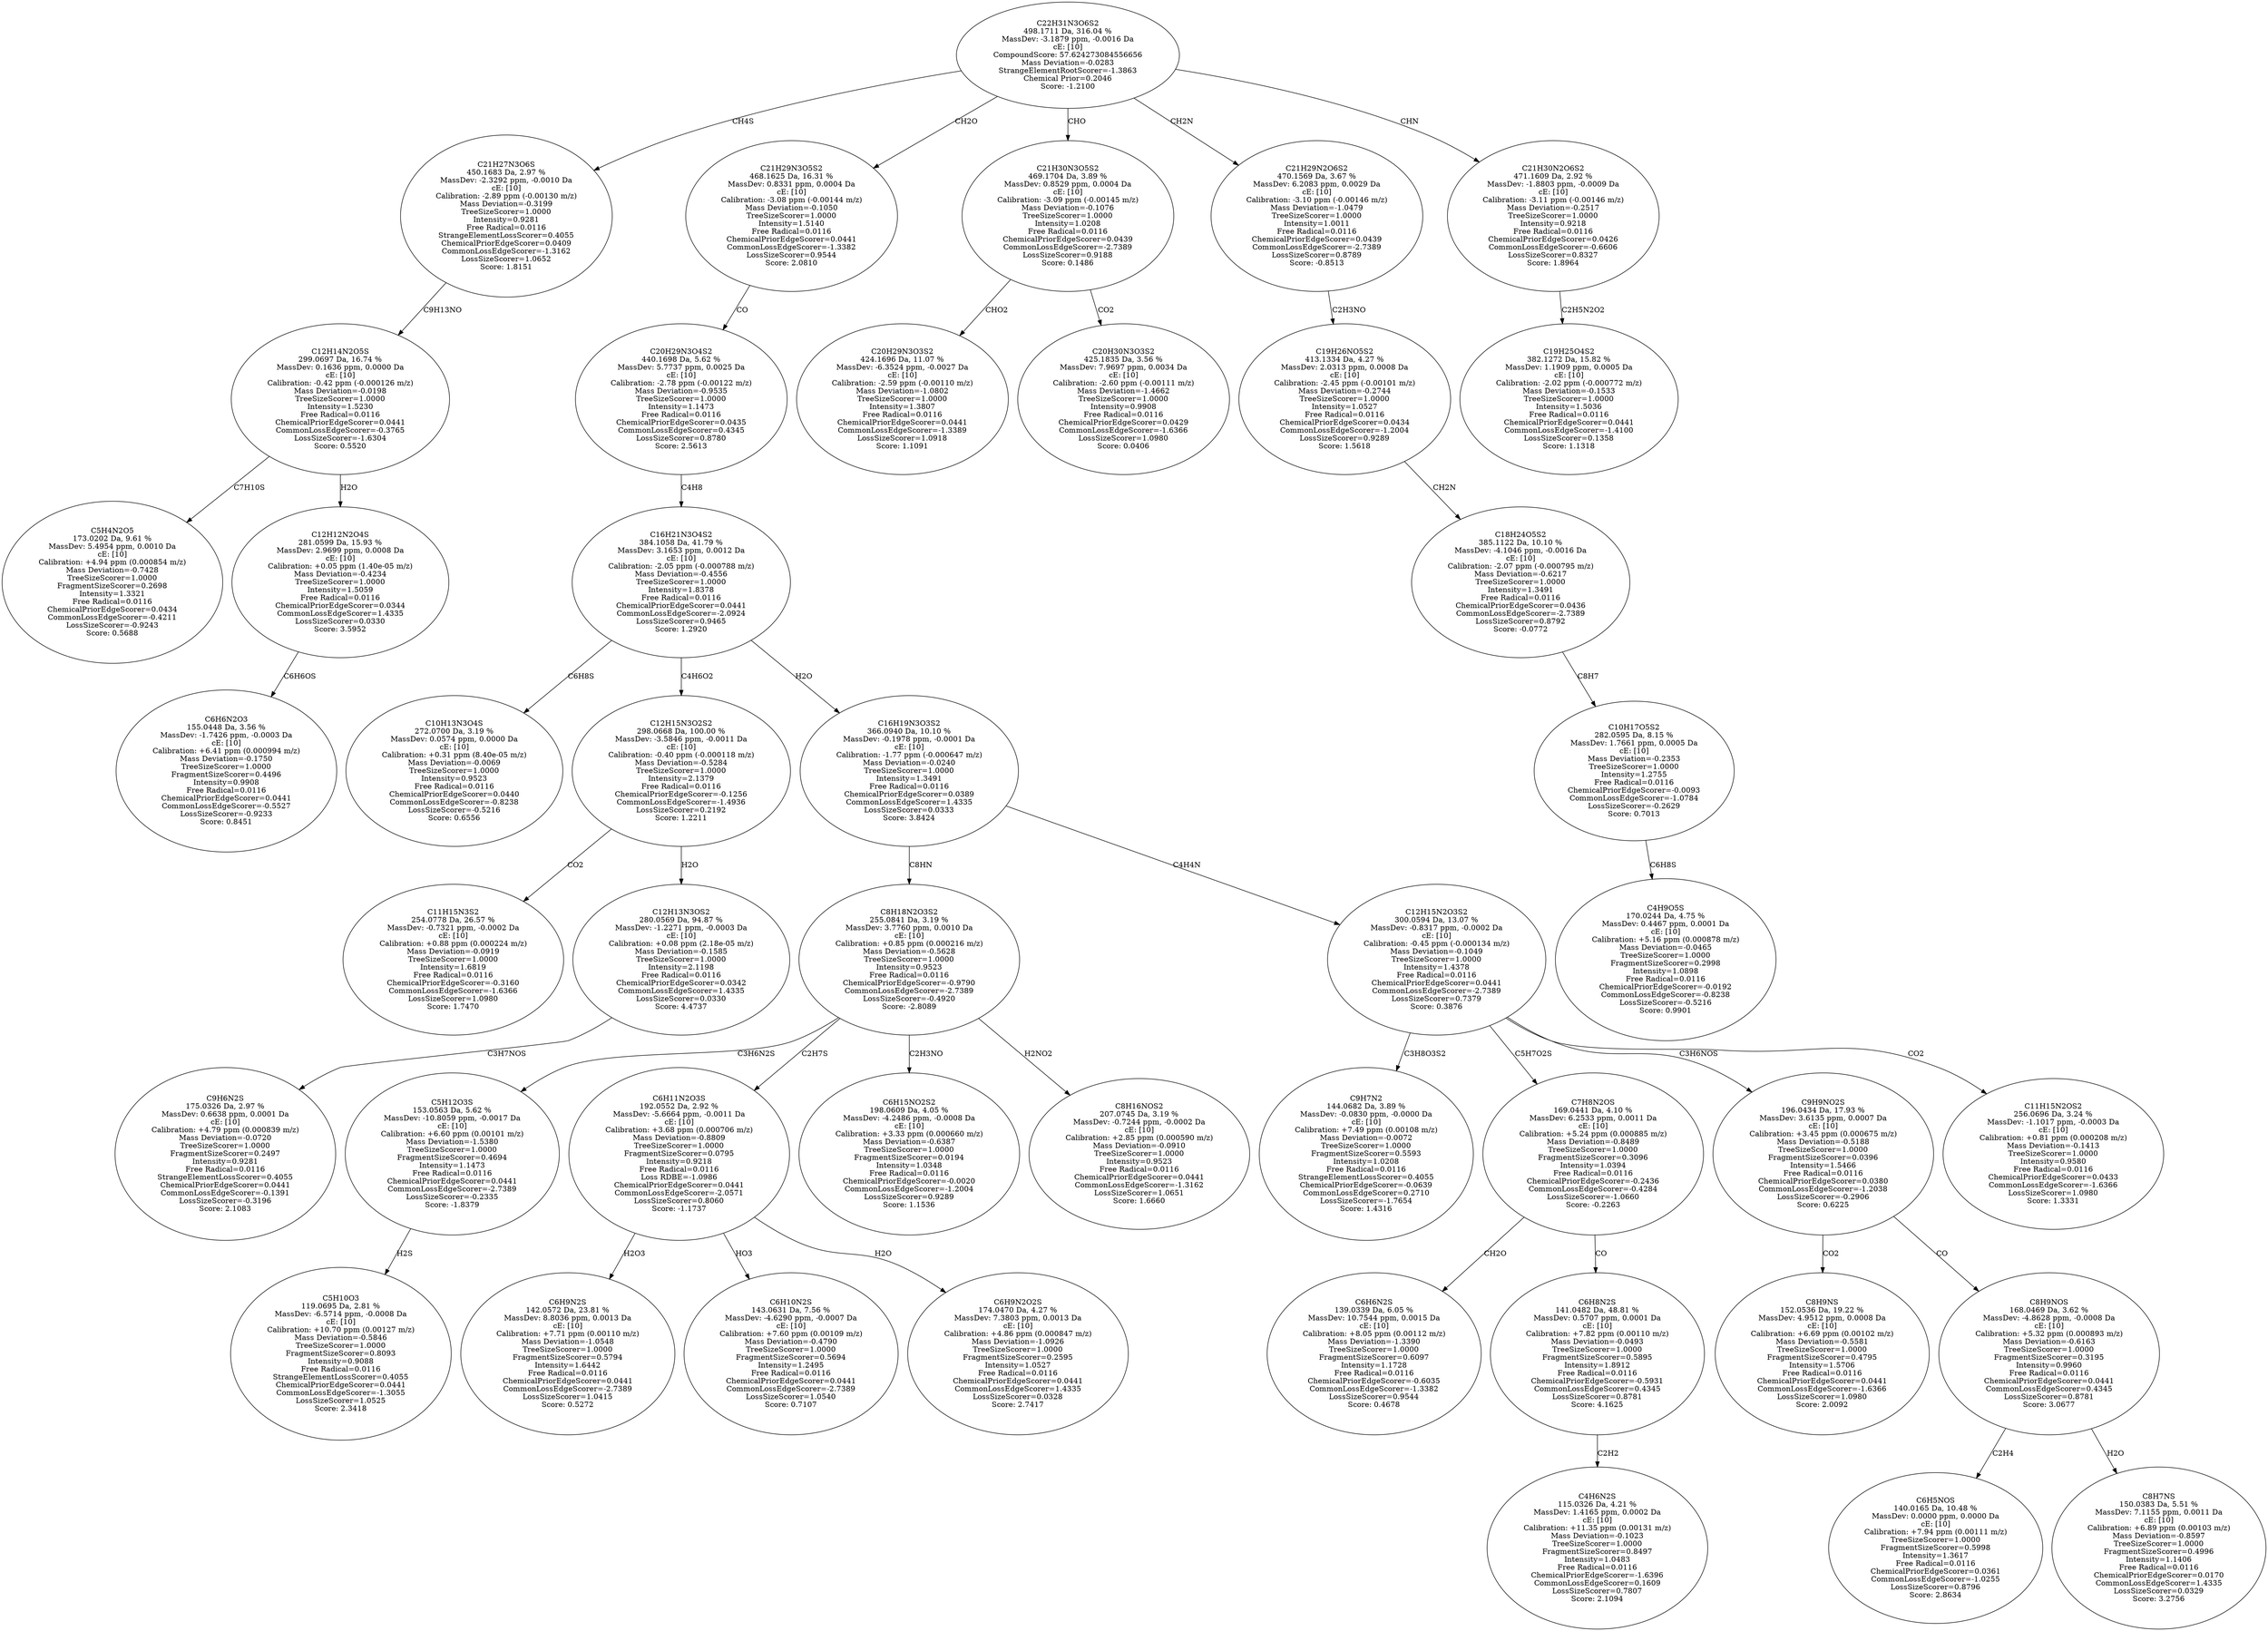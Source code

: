 strict digraph {
v1 [label="C5H4N2O5\n173.0202 Da, 9.61 %\nMassDev: 5.4954 ppm, 0.0010 Da\ncE: [10]\nCalibration: +4.94 ppm (0.000854 m/z)\nMass Deviation=-0.7428\nTreeSizeScorer=1.0000\nFragmentSizeScorer=0.2698\nIntensity=1.3321\nFree Radical=0.0116\nChemicalPriorEdgeScorer=0.0434\nCommonLossEdgeScorer=-0.4211\nLossSizeScorer=-0.9243\nScore: 0.5688"];
v2 [label="C6H6N2O3\n155.0448 Da, 3.56 %\nMassDev: -1.7426 ppm, -0.0003 Da\ncE: [10]\nCalibration: +6.41 ppm (0.000994 m/z)\nMass Deviation=-0.1750\nTreeSizeScorer=1.0000\nFragmentSizeScorer=0.4496\nIntensity=0.9908\nFree Radical=0.0116\nChemicalPriorEdgeScorer=0.0441\nCommonLossEdgeScorer=-0.5527\nLossSizeScorer=-0.9233\nScore: 0.8451"];
v3 [label="C12H12N2O4S\n281.0599 Da, 15.93 %\nMassDev: 2.9699 ppm, 0.0008 Da\ncE: [10]\nCalibration: +0.05 ppm (1.40e-05 m/z)\nMass Deviation=-0.4234\nTreeSizeScorer=1.0000\nIntensity=1.5059\nFree Radical=0.0116\nChemicalPriorEdgeScorer=0.0344\nCommonLossEdgeScorer=1.4335\nLossSizeScorer=0.0330\nScore: 3.5952"];
v4 [label="C12H14N2O5S\n299.0697 Da, 16.74 %\nMassDev: 0.1636 ppm, 0.0000 Da\ncE: [10]\nCalibration: -0.42 ppm (-0.000126 m/z)\nMass Deviation=-0.0198\nTreeSizeScorer=1.0000\nIntensity=1.5230\nFree Radical=0.0116\nChemicalPriorEdgeScorer=0.0441\nCommonLossEdgeScorer=-0.3765\nLossSizeScorer=-1.6304\nScore: 0.5520"];
v5 [label="C21H27N3O6S\n450.1683 Da, 2.97 %\nMassDev: -2.3292 ppm, -0.0010 Da\ncE: [10]\nCalibration: -2.89 ppm (-0.00130 m/z)\nMass Deviation=-0.3199\nTreeSizeScorer=1.0000\nIntensity=0.9281\nFree Radical=0.0116\nStrangeElementLossScorer=0.4055\nChemicalPriorEdgeScorer=0.0409\nCommonLossEdgeScorer=-1.3162\nLossSizeScorer=1.0652\nScore: 1.8151"];
v6 [label="C10H13N3O4S\n272.0700 Da, 3.19 %\nMassDev: 0.0574 ppm, 0.0000 Da\ncE: [10]\nCalibration: +0.31 ppm (8.40e-05 m/z)\nMass Deviation=-0.0069\nTreeSizeScorer=1.0000\nIntensity=0.9523\nFree Radical=0.0116\nChemicalPriorEdgeScorer=0.0440\nCommonLossEdgeScorer=-0.8238\nLossSizeScorer=-0.5216\nScore: 0.6556"];
v7 [label="C11H15N3S2\n254.0778 Da, 26.57 %\nMassDev: -0.7321 ppm, -0.0002 Da\ncE: [10]\nCalibration: +0.88 ppm (0.000224 m/z)\nMass Deviation=-0.0919\nTreeSizeScorer=1.0000\nIntensity=1.6819\nFree Radical=0.0116\nChemicalPriorEdgeScorer=-0.3160\nCommonLossEdgeScorer=-1.6366\nLossSizeScorer=1.0980\nScore: 1.7470"];
v8 [label="C9H6N2S\n175.0326 Da, 2.97 %\nMassDev: 0.6638 ppm, 0.0001 Da\ncE: [10]\nCalibration: +4.79 ppm (0.000839 m/z)\nMass Deviation=-0.0720\nTreeSizeScorer=1.0000\nFragmentSizeScorer=0.2497\nIntensity=0.9281\nFree Radical=0.0116\nStrangeElementLossScorer=0.4055\nChemicalPriorEdgeScorer=0.0441\nCommonLossEdgeScorer=-0.1391\nLossSizeScorer=-0.3196\nScore: 2.1083"];
v9 [label="C12H13N3OS2\n280.0569 Da, 94.87 %\nMassDev: -1.2271 ppm, -0.0003 Da\ncE: [10]\nCalibration: +0.08 ppm (2.18e-05 m/z)\nMass Deviation=-0.1585\nTreeSizeScorer=1.0000\nIntensity=2.1198\nFree Radical=0.0116\nChemicalPriorEdgeScorer=0.0342\nCommonLossEdgeScorer=1.4335\nLossSizeScorer=0.0330\nScore: 4.4737"];
v10 [label="C12H15N3O2S2\n298.0668 Da, 100.00 %\nMassDev: -3.5846 ppm, -0.0011 Da\ncE: [10]\nCalibration: -0.40 ppm (-0.000118 m/z)\nMass Deviation=-0.5284\nTreeSizeScorer=1.0000\nIntensity=2.1379\nFree Radical=0.0116\nChemicalPriorEdgeScorer=-0.1256\nCommonLossEdgeScorer=-1.4936\nLossSizeScorer=0.2192\nScore: 1.2211"];
v11 [label="C5H10O3\n119.0695 Da, 2.81 %\nMassDev: -6.5714 ppm, -0.0008 Da\ncE: [10]\nCalibration: +10.70 ppm (0.00127 m/z)\nMass Deviation=-0.5846\nTreeSizeScorer=1.0000\nFragmentSizeScorer=0.8093\nIntensity=0.9088\nFree Radical=0.0116\nStrangeElementLossScorer=0.4055\nChemicalPriorEdgeScorer=0.0441\nCommonLossEdgeScorer=-1.3055\nLossSizeScorer=1.0525\nScore: 2.3418"];
v12 [label="C5H12O3S\n153.0563 Da, 5.62 %\nMassDev: -10.8059 ppm, -0.0017 Da\ncE: [10]\nCalibration: +6.60 ppm (0.00101 m/z)\nMass Deviation=-1.5380\nTreeSizeScorer=1.0000\nFragmentSizeScorer=0.4694\nIntensity=1.1473\nFree Radical=0.0116\nChemicalPriorEdgeScorer=0.0441\nCommonLossEdgeScorer=-2.7389\nLossSizeScorer=-0.2335\nScore: -1.8379"];
v13 [label="C6H9N2S\n142.0572 Da, 23.81 %\nMassDev: 8.8036 ppm, 0.0013 Da\ncE: [10]\nCalibration: +7.71 ppm (0.00110 m/z)\nMass Deviation=-1.0548\nTreeSizeScorer=1.0000\nFragmentSizeScorer=0.5794\nIntensity=1.6442\nFree Radical=0.0116\nChemicalPriorEdgeScorer=0.0441\nCommonLossEdgeScorer=-2.7389\nLossSizeScorer=1.0415\nScore: 0.5272"];
v14 [label="C6H10N2S\n143.0631 Da, 7.56 %\nMassDev: -4.6290 ppm, -0.0007 Da\ncE: [10]\nCalibration: +7.60 ppm (0.00109 m/z)\nMass Deviation=-0.4790\nTreeSizeScorer=1.0000\nFragmentSizeScorer=0.5694\nIntensity=1.2495\nFree Radical=0.0116\nChemicalPriorEdgeScorer=0.0441\nCommonLossEdgeScorer=-2.7389\nLossSizeScorer=1.0540\nScore: 0.7107"];
v15 [label="C6H9N2O2S\n174.0470 Da, 4.27 %\nMassDev: 7.3803 ppm, 0.0013 Da\ncE: [10]\nCalibration: +4.86 ppm (0.000847 m/z)\nMass Deviation=-1.0926\nTreeSizeScorer=1.0000\nFragmentSizeScorer=0.2595\nIntensity=1.0527\nFree Radical=0.0116\nChemicalPriorEdgeScorer=0.0441\nCommonLossEdgeScorer=1.4335\nLossSizeScorer=0.0328\nScore: 2.7417"];
v16 [label="C6H11N2O3S\n192.0552 Da, 2.92 %\nMassDev: -5.6664 ppm, -0.0011 Da\ncE: [10]\nCalibration: +3.68 ppm (0.000706 m/z)\nMass Deviation=-0.8809\nTreeSizeScorer=1.0000\nFragmentSizeScorer=0.0795\nIntensity=0.9218\nFree Radical=0.0116\nLoss RDBE=-1.0986\nChemicalPriorEdgeScorer=0.0441\nCommonLossEdgeScorer=-2.0571\nLossSizeScorer=0.8060\nScore: -1.1737"];
v17 [label="C6H15NO2S2\n198.0609 Da, 4.05 %\nMassDev: -4.2486 ppm, -0.0008 Da\ncE: [10]\nCalibration: +3.33 ppm (0.000660 m/z)\nMass Deviation=-0.6387\nTreeSizeScorer=1.0000\nFragmentSizeScorer=0.0194\nIntensity=1.0348\nFree Radical=0.0116\nChemicalPriorEdgeScorer=-0.0020\nCommonLossEdgeScorer=-1.2004\nLossSizeScorer=0.9289\nScore: 1.1536"];
v18 [label="C8H16NOS2\n207.0745 Da, 3.19 %\nMassDev: -0.7244 ppm, -0.0002 Da\ncE: [10]\nCalibration: +2.85 ppm (0.000590 m/z)\nMass Deviation=-0.0910\nTreeSizeScorer=1.0000\nIntensity=0.9523\nFree Radical=0.0116\nChemicalPriorEdgeScorer=0.0441\nCommonLossEdgeScorer=-1.3162\nLossSizeScorer=1.0651\nScore: 1.6660"];
v19 [label="C8H18N2O3S2\n255.0841 Da, 3.19 %\nMassDev: 3.7760 ppm, 0.0010 Da\ncE: [10]\nCalibration: +0.85 ppm (0.000216 m/z)\nMass Deviation=-0.5628\nTreeSizeScorer=1.0000\nIntensity=0.9523\nFree Radical=0.0116\nChemicalPriorEdgeScorer=-0.9790\nCommonLossEdgeScorer=-2.7389\nLossSizeScorer=-0.4920\nScore: -2.8089"];
v20 [label="C9H7N2\n144.0682 Da, 3.89 %\nMassDev: -0.0830 ppm, -0.0000 Da\ncE: [10]\nCalibration: +7.49 ppm (0.00108 m/z)\nMass Deviation=-0.0072\nTreeSizeScorer=1.0000\nFragmentSizeScorer=0.5593\nIntensity=1.0208\nFree Radical=0.0116\nStrangeElementLossScorer=0.4055\nChemicalPriorEdgeScorer=-0.0639\nCommonLossEdgeScorer=0.2710\nLossSizeScorer=-1.7654\nScore: 1.4316"];
v21 [label="C6H6N2S\n139.0339 Da, 6.05 %\nMassDev: 10.7544 ppm, 0.0015 Da\ncE: [10]\nCalibration: +8.05 ppm (0.00112 m/z)\nMass Deviation=-1.3390\nTreeSizeScorer=1.0000\nFragmentSizeScorer=0.6097\nIntensity=1.1728\nFree Radical=0.0116\nChemicalPriorEdgeScorer=-0.6035\nCommonLossEdgeScorer=-1.3382\nLossSizeScorer=0.9544\nScore: 0.4678"];
v22 [label="C4H6N2S\n115.0326 Da, 4.21 %\nMassDev: 1.4165 ppm, 0.0002 Da\ncE: [10]\nCalibration: +11.35 ppm (0.00131 m/z)\nMass Deviation=-0.1023\nTreeSizeScorer=1.0000\nFragmentSizeScorer=0.8497\nIntensity=1.0483\nFree Radical=0.0116\nChemicalPriorEdgeScorer=-1.6396\nCommonLossEdgeScorer=0.1609\nLossSizeScorer=0.7807\nScore: 2.1094"];
v23 [label="C6H8N2S\n141.0482 Da, 48.81 %\nMassDev: 0.5707 ppm, 0.0001 Da\ncE: [10]\nCalibration: +7.82 ppm (0.00110 m/z)\nMass Deviation=-0.0493\nTreeSizeScorer=1.0000\nFragmentSizeScorer=0.5895\nIntensity=1.8912\nFree Radical=0.0116\nChemicalPriorEdgeScorer=-0.5931\nCommonLossEdgeScorer=0.4345\nLossSizeScorer=0.8781\nScore: 4.1625"];
v24 [label="C7H8N2OS\n169.0441 Da, 4.10 %\nMassDev: 6.2533 ppm, 0.0011 Da\ncE: [10]\nCalibration: +5.24 ppm (0.000885 m/z)\nMass Deviation=-0.8489\nTreeSizeScorer=1.0000\nFragmentSizeScorer=0.3096\nIntensity=1.0394\nFree Radical=0.0116\nChemicalPriorEdgeScorer=-0.2436\nCommonLossEdgeScorer=-0.4284\nLossSizeScorer=-1.0660\nScore: -0.2263"];
v25 [label="C8H9NS\n152.0536 Da, 19.22 %\nMassDev: 4.9512 ppm, 0.0008 Da\ncE: [10]\nCalibration: +6.69 ppm (0.00102 m/z)\nMass Deviation=-0.5581\nTreeSizeScorer=1.0000\nFragmentSizeScorer=0.4795\nIntensity=1.5706\nFree Radical=0.0116\nChemicalPriorEdgeScorer=0.0441\nCommonLossEdgeScorer=-1.6366\nLossSizeScorer=1.0980\nScore: 2.0092"];
v26 [label="C6H5NOS\n140.0165 Da, 10.48 %\nMassDev: 0.0000 ppm, 0.0000 Da\ncE: [10]\nCalibration: +7.94 ppm (0.00111 m/z)\nTreeSizeScorer=1.0000\nFragmentSizeScorer=0.5998\nIntensity=1.3617\nFree Radical=0.0116\nChemicalPriorEdgeScorer=0.0361\nCommonLossEdgeScorer=-1.0255\nLossSizeScorer=0.8796\nScore: 2.8634"];
v27 [label="C8H7NS\n150.0383 Da, 5.51 %\nMassDev: 7.1155 ppm, 0.0011 Da\ncE: [10]\nCalibration: +6.89 ppm (0.00103 m/z)\nMass Deviation=-0.8597\nTreeSizeScorer=1.0000\nFragmentSizeScorer=0.4996\nIntensity=1.1406\nFree Radical=0.0116\nChemicalPriorEdgeScorer=0.0170\nCommonLossEdgeScorer=1.4335\nLossSizeScorer=0.0329\nScore: 3.2756"];
v28 [label="C8H9NOS\n168.0469 Da, 3.62 %\nMassDev: -4.8628 ppm, -0.0008 Da\ncE: [10]\nCalibration: +5.32 ppm (0.000893 m/z)\nMass Deviation=-0.6163\nTreeSizeScorer=1.0000\nFragmentSizeScorer=0.3195\nIntensity=0.9960\nFree Radical=0.0116\nChemicalPriorEdgeScorer=0.0441\nCommonLossEdgeScorer=0.4345\nLossSizeScorer=0.8781\nScore: 3.0677"];
v29 [label="C9H9NO2S\n196.0434 Da, 17.93 %\nMassDev: 3.6135 ppm, 0.0007 Da\ncE: [10]\nCalibration: +3.45 ppm (0.000675 m/z)\nMass Deviation=-0.5188\nTreeSizeScorer=1.0000\nFragmentSizeScorer=0.0396\nIntensity=1.5466\nFree Radical=0.0116\nChemicalPriorEdgeScorer=0.0380\nCommonLossEdgeScorer=-1.2038\nLossSizeScorer=-0.2906\nScore: 0.6225"];
v30 [label="C11H15N2OS2\n256.0696 Da, 3.24 %\nMassDev: -1.1017 ppm, -0.0003 Da\ncE: [10]\nCalibration: +0.81 ppm (0.000208 m/z)\nMass Deviation=-0.1413\nTreeSizeScorer=1.0000\nIntensity=0.9580\nFree Radical=0.0116\nChemicalPriorEdgeScorer=0.0433\nCommonLossEdgeScorer=-1.6366\nLossSizeScorer=1.0980\nScore: 1.3331"];
v31 [label="C12H15N2O3S2\n300.0594 Da, 13.07 %\nMassDev: -0.8317 ppm, -0.0002 Da\ncE: [10]\nCalibration: -0.45 ppm (-0.000134 m/z)\nMass Deviation=-0.1049\nTreeSizeScorer=1.0000\nIntensity=1.4378\nFree Radical=0.0116\nChemicalPriorEdgeScorer=0.0441\nCommonLossEdgeScorer=-2.7389\nLossSizeScorer=0.7379\nScore: 0.3876"];
v32 [label="C16H19N3O3S2\n366.0940 Da, 10.10 %\nMassDev: -0.1978 ppm, -0.0001 Da\ncE: [10]\nCalibration: -1.77 ppm (-0.000647 m/z)\nMass Deviation=-0.0240\nTreeSizeScorer=1.0000\nIntensity=1.3491\nFree Radical=0.0116\nChemicalPriorEdgeScorer=0.0389\nCommonLossEdgeScorer=1.4335\nLossSizeScorer=0.0333\nScore: 3.8424"];
v33 [label="C16H21N3O4S2\n384.1058 Da, 41.79 %\nMassDev: 3.1653 ppm, 0.0012 Da\ncE: [10]\nCalibration: -2.05 ppm (-0.000788 m/z)\nMass Deviation=-0.4556\nTreeSizeScorer=1.0000\nIntensity=1.8378\nFree Radical=0.0116\nChemicalPriorEdgeScorer=0.0441\nCommonLossEdgeScorer=-2.0924\nLossSizeScorer=0.9465\nScore: 1.2920"];
v34 [label="C20H29N3O4S2\n440.1698 Da, 5.62 %\nMassDev: 5.7737 ppm, 0.0025 Da\ncE: [10]\nCalibration: -2.78 ppm (-0.00122 m/z)\nMass Deviation=-0.9535\nTreeSizeScorer=1.0000\nIntensity=1.1473\nFree Radical=0.0116\nChemicalPriorEdgeScorer=0.0435\nCommonLossEdgeScorer=0.4345\nLossSizeScorer=0.8780\nScore: 2.5613"];
v35 [label="C21H29N3O5S2\n468.1625 Da, 16.31 %\nMassDev: 0.8331 ppm, 0.0004 Da\ncE: [10]\nCalibration: -3.08 ppm (-0.00144 m/z)\nMass Deviation=-0.1050\nTreeSizeScorer=1.0000\nIntensity=1.5140\nFree Radical=0.0116\nChemicalPriorEdgeScorer=0.0441\nCommonLossEdgeScorer=-1.3382\nLossSizeScorer=0.9544\nScore: 2.0810"];
v36 [label="C20H29N3O3S2\n424.1696 Da, 11.07 %\nMassDev: -6.3524 ppm, -0.0027 Da\ncE: [10]\nCalibration: -2.59 ppm (-0.00110 m/z)\nMass Deviation=-1.0802\nTreeSizeScorer=1.0000\nIntensity=1.3807\nFree Radical=0.0116\nChemicalPriorEdgeScorer=0.0441\nCommonLossEdgeScorer=-1.3389\nLossSizeScorer=1.0918\nScore: 1.1091"];
v37 [label="C20H30N3O3S2\n425.1835 Da, 3.56 %\nMassDev: 7.9697 ppm, 0.0034 Da\ncE: [10]\nCalibration: -2.60 ppm (-0.00111 m/z)\nMass Deviation=-1.4662\nTreeSizeScorer=1.0000\nIntensity=0.9908\nFree Radical=0.0116\nChemicalPriorEdgeScorer=0.0429\nCommonLossEdgeScorer=-1.6366\nLossSizeScorer=1.0980\nScore: 0.0406"];
v38 [label="C21H30N3O5S2\n469.1704 Da, 3.89 %\nMassDev: 0.8529 ppm, 0.0004 Da\ncE: [10]\nCalibration: -3.09 ppm (-0.00145 m/z)\nMass Deviation=-0.1076\nTreeSizeScorer=1.0000\nIntensity=1.0208\nFree Radical=0.0116\nChemicalPriorEdgeScorer=0.0439\nCommonLossEdgeScorer=-2.7389\nLossSizeScorer=0.9188\nScore: 0.1486"];
v39 [label="C4H9O5S\n170.0244 Da, 4.75 %\nMassDev: 0.4467 ppm, 0.0001 Da\ncE: [10]\nCalibration: +5.16 ppm (0.000878 m/z)\nMass Deviation=-0.0465\nTreeSizeScorer=1.0000\nFragmentSizeScorer=0.2998\nIntensity=1.0898\nFree Radical=0.0116\nChemicalPriorEdgeScorer=-0.0192\nCommonLossEdgeScorer=-0.8238\nLossSizeScorer=-0.5216\nScore: 0.9901"];
v40 [label="C10H17O5S2\n282.0595 Da, 8.15 %\nMassDev: 1.7661 ppm, 0.0005 Da\ncE: [10]\nMass Deviation=-0.2353\nTreeSizeScorer=1.0000\nIntensity=1.2755\nFree Radical=0.0116\nChemicalPriorEdgeScorer=-0.0093\nCommonLossEdgeScorer=-1.0784\nLossSizeScorer=-0.2629\nScore: 0.7013"];
v41 [label="C18H24O5S2\n385.1122 Da, 10.10 %\nMassDev: -4.1046 ppm, -0.0016 Da\ncE: [10]\nCalibration: -2.07 ppm (-0.000795 m/z)\nMass Deviation=-0.6217\nTreeSizeScorer=1.0000\nIntensity=1.3491\nFree Radical=0.0116\nChemicalPriorEdgeScorer=0.0436\nCommonLossEdgeScorer=-2.7389\nLossSizeScorer=0.8792\nScore: -0.0772"];
v42 [label="C19H26NO5S2\n413.1334 Da, 4.27 %\nMassDev: 2.0313 ppm, 0.0008 Da\ncE: [10]\nCalibration: -2.45 ppm (-0.00101 m/z)\nMass Deviation=-0.2744\nTreeSizeScorer=1.0000\nIntensity=1.0527\nFree Radical=0.0116\nChemicalPriorEdgeScorer=0.0434\nCommonLossEdgeScorer=-1.2004\nLossSizeScorer=0.9289\nScore: 1.5618"];
v43 [label="C21H29N2O6S2\n470.1569 Da, 3.67 %\nMassDev: 6.2083 ppm, 0.0029 Da\ncE: [10]\nCalibration: -3.10 ppm (-0.00146 m/z)\nMass Deviation=-1.0479\nTreeSizeScorer=1.0000\nIntensity=1.0011\nFree Radical=0.0116\nChemicalPriorEdgeScorer=0.0439\nCommonLossEdgeScorer=-2.7389\nLossSizeScorer=0.8789\nScore: -0.8513"];
v44 [label="C19H25O4S2\n382.1272 Da, 15.82 %\nMassDev: 1.1909 ppm, 0.0005 Da\ncE: [10]\nCalibration: -2.02 ppm (-0.000772 m/z)\nMass Deviation=-0.1533\nTreeSizeScorer=1.0000\nIntensity=1.5036\nFree Radical=0.0116\nChemicalPriorEdgeScorer=0.0441\nCommonLossEdgeScorer=-1.4100\nLossSizeScorer=0.1358\nScore: 1.1318"];
v45 [label="C21H30N2O6S2\n471.1609 Da, 2.92 %\nMassDev: -1.8803 ppm, -0.0009 Da\ncE: [10]\nCalibration: -3.11 ppm (-0.00146 m/z)\nMass Deviation=-0.2517\nTreeSizeScorer=1.0000\nIntensity=0.9218\nFree Radical=0.0116\nChemicalPriorEdgeScorer=0.0426\nCommonLossEdgeScorer=-0.6606\nLossSizeScorer=0.8327\nScore: 1.8964"];
v46 [label="C22H31N3O6S2\n498.1711 Da, 316.04 %\nMassDev: -3.1879 ppm, -0.0016 Da\ncE: [10]\nCompoundScore: 57.624273084556656\nMass Deviation=-0.0283\nStrangeElementRootScorer=-1.3863\nChemical Prior=0.2046\nScore: -1.2100"];
v4 -> v1 [label="C7H10S"];
v3 -> v2 [label="C6H6OS"];
v4 -> v3 [label="H2O"];
v5 -> v4 [label="C9H13NO"];
v46 -> v5 [label="CH4S"];
v33 -> v6 [label="C6H8S"];
v10 -> v7 [label="CO2"];
v9 -> v8 [label="C3H7NOS"];
v10 -> v9 [label="H2O"];
v33 -> v10 [label="C4H6O2"];
v12 -> v11 [label="H2S"];
v19 -> v12 [label="C3H6N2S"];
v16 -> v13 [label="H2O3"];
v16 -> v14 [label="HO3"];
v16 -> v15 [label="H2O"];
v19 -> v16 [label="C2H7S"];
v19 -> v17 [label="C2H3NO"];
v19 -> v18 [label="H2NO2"];
v32 -> v19 [label="C8HN"];
v31 -> v20 [label="C3H8O3S2"];
v24 -> v21 [label="CH2O"];
v23 -> v22 [label="C2H2"];
v24 -> v23 [label="CO"];
v31 -> v24 [label="C5H7O2S"];
v29 -> v25 [label="CO2"];
v28 -> v26 [label="C2H4"];
v28 -> v27 [label="H2O"];
v29 -> v28 [label="CO"];
v31 -> v29 [label="C3H6NOS"];
v31 -> v30 [label="CO2"];
v32 -> v31 [label="C4H4N"];
v33 -> v32 [label="H2O"];
v34 -> v33 [label="C4H8"];
v35 -> v34 [label="CO"];
v46 -> v35 [label="CH2O"];
v38 -> v36 [label="CHO2"];
v38 -> v37 [label="CO2"];
v46 -> v38 [label="CHO"];
v40 -> v39 [label="C6H8S"];
v41 -> v40 [label="C8H7"];
v42 -> v41 [label="CH2N"];
v43 -> v42 [label="C2H3NO"];
v46 -> v43 [label="CH2N"];
v45 -> v44 [label="C2H5N2O2"];
v46 -> v45 [label="CHN"];
}